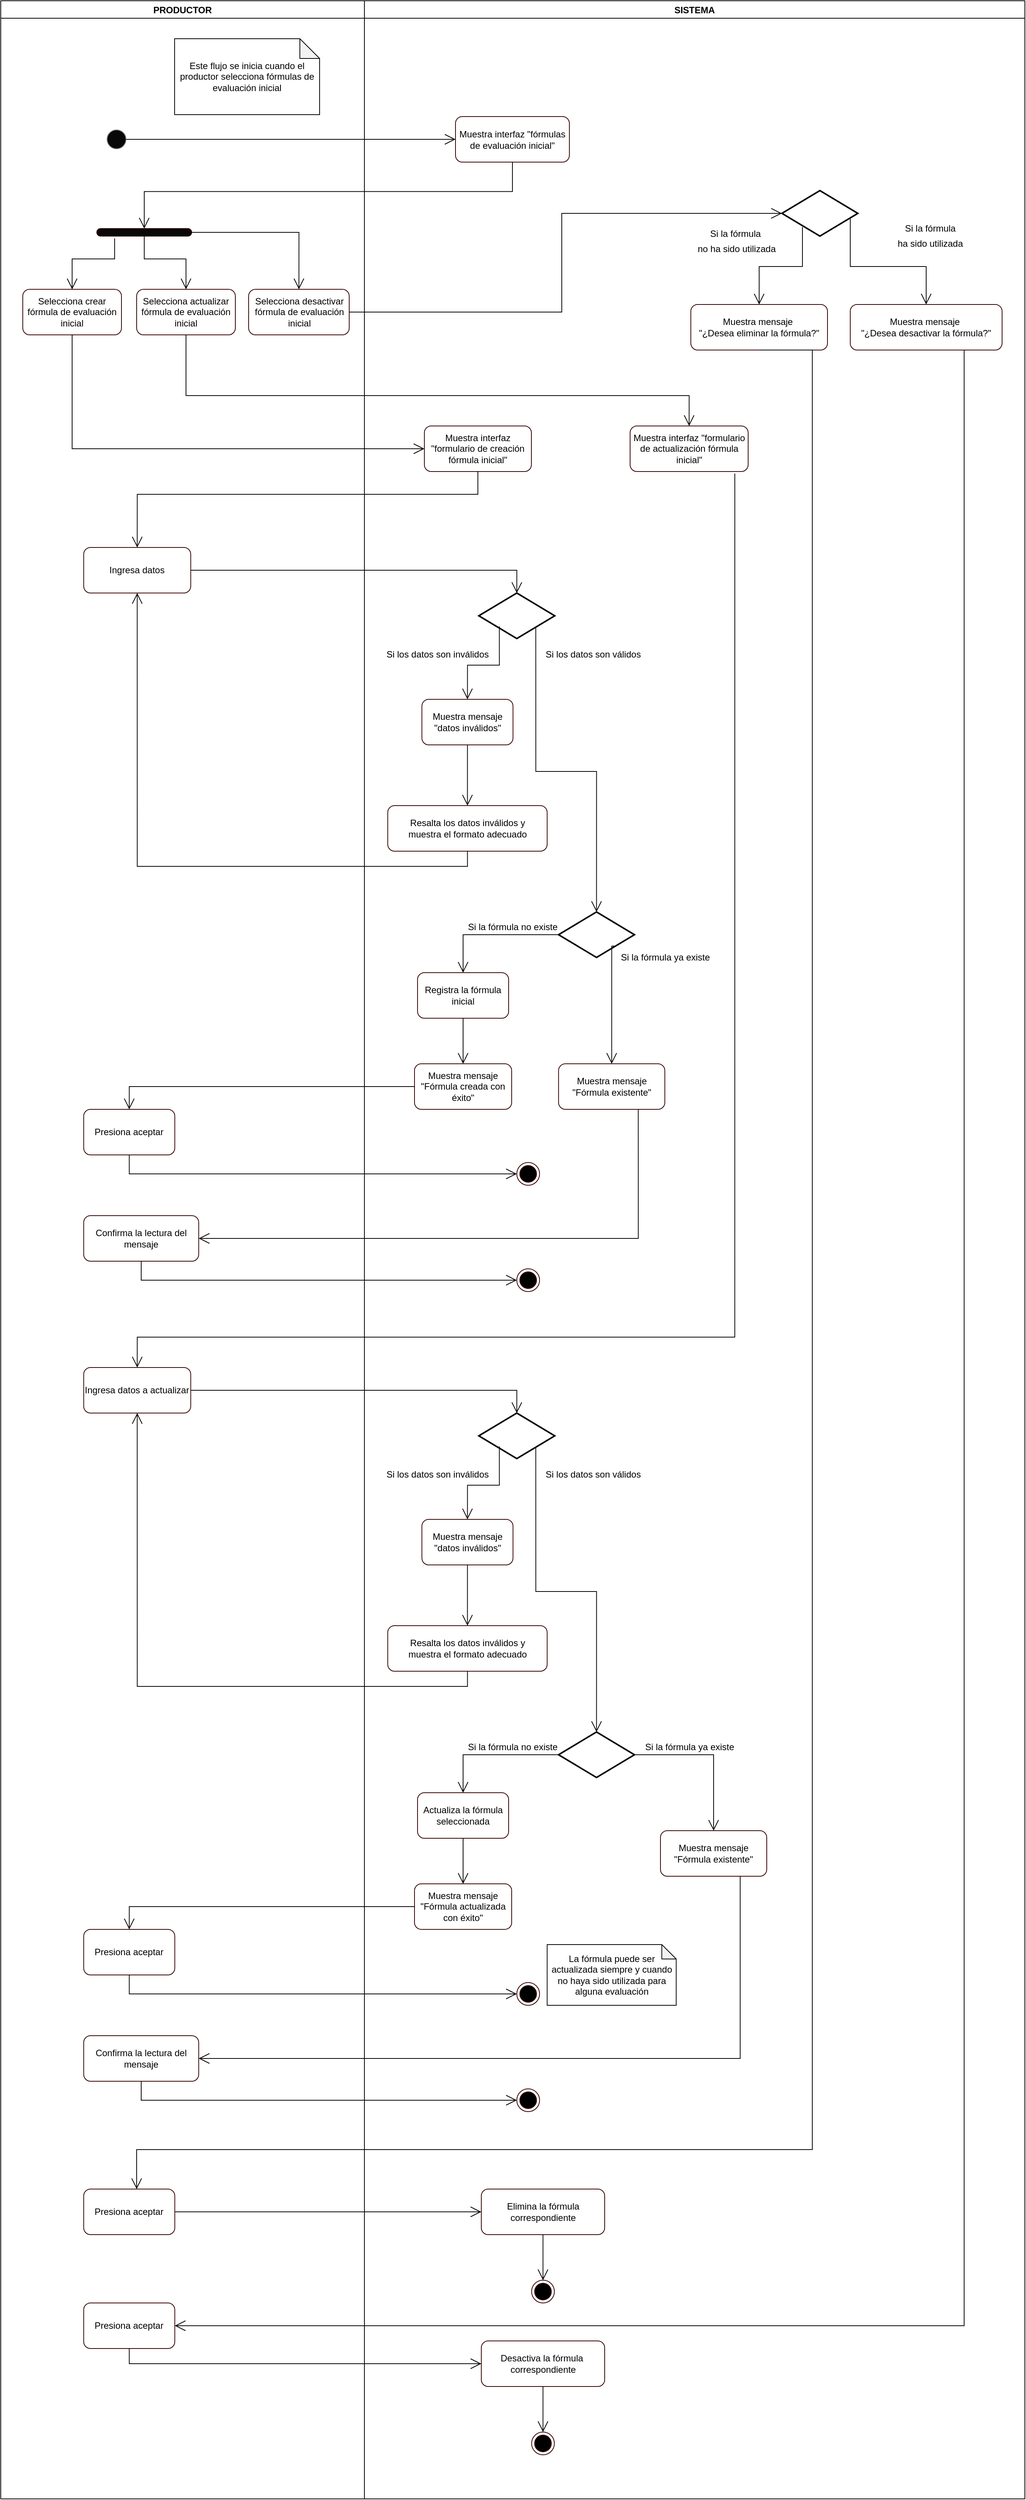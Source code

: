 <mxfile version="13.2.1" type="device"><diagram id="usdjyMedl2LyT0kTP7rD" name="Page-1"><mxGraphModel dx="868" dy="11003" grid="1" gridSize="10" guides="1" tooltips="1" connect="1" arrows="1" fold="1" page="1" pageScale="1" pageWidth="827" pageHeight="1169" math="0" shadow="0"><root><mxCell id="0"/><mxCell id="1" parent="0"/><mxCell id="cfUANLPs1cfpUvms5ylp-100" value="PRODUCTOR" style="swimlane;gradientColor=none;" parent="1" vertex="1"><mxGeometry x="41" y="-10480" width="479" height="3290" as="geometry"/></mxCell><mxCell id="cfUANLPs1cfpUvms5ylp-101" value="" style="ellipse;whiteSpace=wrap;html=1;aspect=fixed;strokeColor=#919191;fillColor=#080808;gradientColor=none;" parent="cfUANLPs1cfpUvms5ylp-100" vertex="1"><mxGeometry x="140" y="170" width="25" height="25" as="geometry"/></mxCell><mxCell id="cfUANLPs1cfpUvms5ylp-102" value="Este flujo se inicia cuando el productor selecciona fórmulas de evaluación inicial" style="shape=note;whiteSpace=wrap;html=1;backgroundOutline=1;darkOpacity=0.05;size=26;" parent="cfUANLPs1cfpUvms5ylp-100" vertex="1"><mxGeometry x="229" y="50" width="191" height="100" as="geometry"/></mxCell><mxCell id="cfUANLPs1cfpUvms5ylp-103" value="" style="group" parent="cfUANLPs1cfpUvms5ylp-100" vertex="1" connectable="0"><mxGeometry x="29" y="300" width="430" height="270" as="geometry"/></mxCell><mxCell id="cfUANLPs1cfpUvms5ylp-104" value="" style="group" parent="cfUANLPs1cfpUvms5ylp-103" vertex="1" connectable="0"><mxGeometry width="430" height="140" as="geometry"/></mxCell><mxCell id="cfUANLPs1cfpUvms5ylp-105" value="" style="rounded=1;whiteSpace=wrap;html=1;strokeColor=#330000;fillColor=#080808;gradientColor=none;arcSize=50;" parent="cfUANLPs1cfpUvms5ylp-104" vertex="1"><mxGeometry x="97.5" width="125" height="10" as="geometry"/></mxCell><mxCell id="cfUANLPs1cfpUvms5ylp-106" style="edgeStyle=orthogonalEdgeStyle;rounded=0;orthogonalLoop=1;jettySize=auto;html=1;exitX=0.5;exitY=0;exitDx=0;exitDy=0;entryX=0.188;entryY=1.3;entryDx=0;entryDy=0;entryPerimeter=0;startArrow=open;startFill=0;startSize=12;endArrow=none;endFill=0;endSize=12;targetPerimeterSpacing=0;" parent="cfUANLPs1cfpUvms5ylp-104" source="cfUANLPs1cfpUvms5ylp-107" target="cfUANLPs1cfpUvms5ylp-105" edge="1"><mxGeometry relative="1" as="geometry"/></mxCell><mxCell id="cfUANLPs1cfpUvms5ylp-107" value="Selecciona crear fórmula de evaluación inicial" style="rounded=1;whiteSpace=wrap;html=1;strokeColor=#330000;fillColor=#FFFFFF;gradientColor=none;" parent="cfUANLPs1cfpUvms5ylp-104" vertex="1"><mxGeometry y="80" width="130" height="60" as="geometry"/></mxCell><mxCell id="cfUANLPs1cfpUvms5ylp-108" style="edgeStyle=orthogonalEdgeStyle;rounded=0;orthogonalLoop=1;jettySize=auto;html=1;exitX=0.5;exitY=0;exitDx=0;exitDy=0;entryX=0.5;entryY=1;entryDx=0;entryDy=0;startArrow=open;startFill=0;startSize=12;endArrow=none;endFill=0;endSize=12;targetPerimeterSpacing=0;" parent="cfUANLPs1cfpUvms5ylp-104" source="cfUANLPs1cfpUvms5ylp-109" target="cfUANLPs1cfpUvms5ylp-105" edge="1"><mxGeometry relative="1" as="geometry"/></mxCell><mxCell id="cfUANLPs1cfpUvms5ylp-109" value="Selecciona actualizar fórmula de evaluación inicial" style="rounded=1;whiteSpace=wrap;html=1;strokeColor=#330000;fillColor=#FFFFFF;gradientColor=none;" parent="cfUANLPs1cfpUvms5ylp-104" vertex="1"><mxGeometry x="150" y="80" width="130" height="60" as="geometry"/></mxCell><mxCell id="cfUANLPs1cfpUvms5ylp-110" style="edgeStyle=orthogonalEdgeStyle;rounded=0;orthogonalLoop=1;jettySize=auto;html=1;exitX=0.5;exitY=0;exitDx=0;exitDy=0;entryX=1;entryY=0.5;entryDx=0;entryDy=0;startArrow=open;startFill=0;startSize=12;endArrow=none;endFill=0;endSize=12;targetPerimeterSpacing=0;" parent="cfUANLPs1cfpUvms5ylp-104" source="cfUANLPs1cfpUvms5ylp-111" target="cfUANLPs1cfpUvms5ylp-105" edge="1"><mxGeometry relative="1" as="geometry"/></mxCell><mxCell id="cfUANLPs1cfpUvms5ylp-111" value="Selecciona desactivar fórmula de evaluación inicial" style="rounded=1;whiteSpace=wrap;html=1;strokeColor=#330000;fillColor=#FFFFFF;gradientColor=none;" parent="cfUANLPs1cfpUvms5ylp-104" vertex="1"><mxGeometry x="297.5" y="80" width="132.5" height="60" as="geometry"/></mxCell><mxCell id="cfUANLPs1cfpUvms5ylp-115" value="Ingresa datos" style="rounded=1;whiteSpace=wrap;html=1;strokeColor=#330000;fillColor=#FFFFFF;gradientColor=none;" parent="cfUANLPs1cfpUvms5ylp-100" vertex="1"><mxGeometry x="109.25" y="720" width="141" height="60" as="geometry"/></mxCell><mxCell id="nrQBtxznXxwiQzTvdYJx-7" value="Ingresa datos a actualizar" style="rounded=1;whiteSpace=wrap;html=1;strokeColor=#330000;fillColor=#FFFFFF;gradientColor=none;" vertex="1" parent="cfUANLPs1cfpUvms5ylp-100"><mxGeometry x="109.25" y="1800" width="141" height="60" as="geometry"/></mxCell><mxCell id="nrQBtxznXxwiQzTvdYJx-8" value="" style="group" vertex="1" connectable="0" parent="cfUANLPs1cfpUvms5ylp-100"><mxGeometry x="499.75" y="1860" width="470" height="340" as="geometry"/></mxCell><mxCell id="nrQBtxznXxwiQzTvdYJx-9" value="" style="strokeWidth=2;html=1;shape=mxgraph.flowchart.decision;whiteSpace=wrap;fillColor=#FFFFFF;gradientColor=none;" vertex="1" parent="nrQBtxznXxwiQzTvdYJx-8"><mxGeometry x="130" width="100" height="60" as="geometry"/></mxCell><mxCell id="nrQBtxznXxwiQzTvdYJx-10" style="edgeStyle=orthogonalEdgeStyle;rounded=0;orthogonalLoop=1;jettySize=auto;html=1;exitX=0.5;exitY=0;exitDx=0;exitDy=0;entryX=0.27;entryY=0.733;entryDx=0;entryDy=0;entryPerimeter=0;startArrow=open;startFill=0;startSize=12;endArrow=none;endFill=0;endSize=12;targetPerimeterSpacing=0;" edge="1" parent="nrQBtxznXxwiQzTvdYJx-8" source="nrQBtxznXxwiQzTvdYJx-11" target="nrQBtxznXxwiQzTvdYJx-9"><mxGeometry relative="1" as="geometry"/></mxCell><mxCell id="nrQBtxznXxwiQzTvdYJx-11" value="Muestra mensaje &quot;datos inválidos&quot;" style="rounded=1;whiteSpace=wrap;html=1;strokeColor=#330000;fillColor=#FFFFFF;gradientColor=none;" vertex="1" parent="nrQBtxznXxwiQzTvdYJx-8"><mxGeometry x="55" y="140" width="120" height="60" as="geometry"/></mxCell><mxCell id="nrQBtxznXxwiQzTvdYJx-12" value="Si los datos son válidos" style="text;html=1;align=center;verticalAlign=middle;resizable=0;points=[];autosize=1;" vertex="1" parent="nrQBtxznXxwiQzTvdYJx-8"><mxGeometry x="210" y="71" width="140" height="20" as="geometry"/></mxCell><mxCell id="nrQBtxznXxwiQzTvdYJx-13" value="Si los datos son inválidos" style="text;html=1;align=center;verticalAlign=middle;resizable=0;points=[];autosize=1;" vertex="1" parent="nrQBtxznXxwiQzTvdYJx-8"><mxGeometry y="71" width="150" height="20" as="geometry"/></mxCell><mxCell id="nrQBtxznXxwiQzTvdYJx-14" style="edgeStyle=orthogonalEdgeStyle;rounded=0;orthogonalLoop=1;jettySize=auto;html=1;exitX=0.5;exitY=0;exitDx=0;exitDy=0;entryX=0.5;entryY=1;entryDx=0;entryDy=0;startArrow=open;startFill=0;startSize=12;endArrow=none;endFill=0;endSize=12;targetPerimeterSpacing=0;" edge="1" parent="nrQBtxznXxwiQzTvdYJx-8" source="nrQBtxznXxwiQzTvdYJx-15" target="nrQBtxznXxwiQzTvdYJx-11"><mxGeometry relative="1" as="geometry"/></mxCell><mxCell id="nrQBtxznXxwiQzTvdYJx-15" value="Resalta los datos inválidos y&lt;br/&gt;muestra el formato adecuado" style="rounded=1;whiteSpace=wrap;html=1;strokeColor=#330000;fillColor=#FFFFFF;gradientColor=none;" vertex="1" parent="nrQBtxznXxwiQzTvdYJx-8"><mxGeometry x="10" y="280" width="210" height="60" as="geometry"/></mxCell><mxCell id="nrQBtxznXxwiQzTvdYJx-16" value="" style="strokeWidth=2;html=1;shape=mxgraph.flowchart.decision;whiteSpace=wrap;fillColor=#FFFFFF;gradientColor=none;" vertex="1" parent="cfUANLPs1cfpUvms5ylp-100"><mxGeometry x="734.75" y="2280" width="100" height="60" as="geometry"/></mxCell><mxCell id="nrQBtxznXxwiQzTvdYJx-17" style="edgeStyle=orthogonalEdgeStyle;rounded=0;orthogonalLoop=1;jettySize=auto;html=1;entryX=0;entryY=0.5;entryDx=0;entryDy=0;entryPerimeter=0;startArrow=open;startFill=0;startSize=12;endArrow=none;endFill=0;endSize=12;targetPerimeterSpacing=0;exitX=0.5;exitY=0;exitDx=0;exitDy=0;" edge="1" parent="cfUANLPs1cfpUvms5ylp-100" source="nrQBtxznXxwiQzTvdYJx-24" target="nrQBtxznXxwiQzTvdYJx-16"><mxGeometry relative="1" as="geometry"><Array as="points"><mxPoint x="609" y="2310"/></Array><mxPoint x="80" y="12840" as="sourcePoint"/></mxGeometry></mxCell><mxCell id="nrQBtxznXxwiQzTvdYJx-18" value="Muestra mensaje &quot;Fórmula actualizada con éxito&quot;" style="rounded=1;whiteSpace=wrap;html=1;strokeColor=#330000;fillColor=#FFFFFF;gradientColor=none;" vertex="1" parent="cfUANLPs1cfpUvms5ylp-100"><mxGeometry x="545" y="2480" width="128" height="60" as="geometry"/></mxCell><mxCell id="nrQBtxznXxwiQzTvdYJx-22" value="Si la fórmula no existe" style="text;html=1;align=center;verticalAlign=middle;resizable=0;points=[];autosize=1;" vertex="1" parent="cfUANLPs1cfpUvms5ylp-100"><mxGeometry x="609" y="2290" width="130" height="20" as="geometry"/></mxCell><mxCell id="nrQBtxznXxwiQzTvdYJx-23" style="edgeStyle=orthogonalEdgeStyle;rounded=0;orthogonalLoop=1;jettySize=auto;html=1;exitX=0.5;exitY=0;exitDx=0;exitDy=0;entryX=0.75;entryY=0.75;entryDx=0;entryDy=0;entryPerimeter=0;startArrow=open;startFill=0;startSize=12;endArrow=none;endFill=0;endSize=12;targetPerimeterSpacing=0;exitPerimeter=0;" edge="1" parent="cfUANLPs1cfpUvms5ylp-100" source="nrQBtxznXxwiQzTvdYJx-16" target="nrQBtxznXxwiQzTvdYJx-9"><mxGeometry relative="1" as="geometry"><mxPoint x="299.75" y="12480" as="sourcePoint"/></mxGeometry></mxCell><mxCell id="nrQBtxznXxwiQzTvdYJx-24" value="Actualiza la fórmula seleccionada" style="rounded=1;whiteSpace=wrap;html=1;strokeColor=#330000;fillColor=#FFFFFF;gradientColor=none;" vertex="1" parent="cfUANLPs1cfpUvms5ylp-100"><mxGeometry x="549" y="2360" width="120" height="60" as="geometry"/></mxCell><mxCell id="nrQBtxznXxwiQzTvdYJx-25" style="edgeStyle=orthogonalEdgeStyle;rounded=0;orthogonalLoop=1;jettySize=auto;html=1;entryX=0.5;entryY=1;entryDx=0;entryDy=0;startArrow=open;startFill=0;startSize=12;endArrow=none;endFill=0;endSize=12;targetPerimeterSpacing=0;exitX=0.5;exitY=0;exitDx=0;exitDy=0;" edge="1" parent="cfUANLPs1cfpUvms5ylp-100" source="nrQBtxznXxwiQzTvdYJx-18" target="nrQBtxznXxwiQzTvdYJx-24"><mxGeometry relative="1" as="geometry"><Array as="points"><mxPoint x="609" y="2480"/></Array><mxPoint x="99" y="12850" as="sourcePoint"/><mxPoint x="224.75" y="12800" as="targetPoint"/></mxGeometry></mxCell><mxCell id="nrQBtxznXxwiQzTvdYJx-26" style="edgeStyle=orthogonalEdgeStyle;rounded=0;orthogonalLoop=1;jettySize=auto;html=1;exitX=1;exitY=0.5;exitDx=0;exitDy=0;endArrow=open;endFill=0;endSize=12;entryX=0.5;entryY=0;entryDx=0;entryDy=0;entryPerimeter=0;" edge="1" parent="cfUANLPs1cfpUvms5ylp-100" source="nrQBtxznXxwiQzTvdYJx-7" target="nrQBtxznXxwiQzTvdYJx-9"><mxGeometry relative="1" as="geometry"><mxPoint x="649.75" y="1641" as="targetPoint"/></mxGeometry></mxCell><mxCell id="nrQBtxznXxwiQzTvdYJx-27" style="edgeStyle=orthogonalEdgeStyle;rounded=0;orthogonalLoop=1;jettySize=auto;html=1;exitX=0.5;exitY=1;exitDx=0;exitDy=0;entryX=0.5;entryY=1;entryDx=0;entryDy=0;endArrow=open;endFill=0;endSize=12;" edge="1" parent="cfUANLPs1cfpUvms5ylp-100" source="nrQBtxznXxwiQzTvdYJx-15" target="nrQBtxznXxwiQzTvdYJx-7"><mxGeometry relative="1" as="geometry"><mxPoint x="250.25" y="2000" as="targetPoint"/></mxGeometry></mxCell><mxCell id="nrQBtxznXxwiQzTvdYJx-28" value="Presiona aceptar" style="rounded=1;whiteSpace=wrap;html=1;strokeColor=#330000;fillColor=#FFFFFF;gradientColor=none;" vertex="1" parent="cfUANLPs1cfpUvms5ylp-100"><mxGeometry x="109.25" y="2540" width="120" height="60" as="geometry"/></mxCell><mxCell id="nrQBtxznXxwiQzTvdYJx-29" value="Confirma la lectura del&lt;br/&gt;mensaje&lt;br/&gt;" style="rounded=1;whiteSpace=wrap;html=1;strokeColor=#330000;fillColor=#FFFFFF;gradientColor=none;" vertex="1" parent="cfUANLPs1cfpUvms5ylp-100"><mxGeometry x="109.25" y="2680" width="151.5" height="60" as="geometry"/></mxCell><mxCell id="nrQBtxznXxwiQzTvdYJx-30" value="" style="ellipse;html=1;shape=endState;fillColor=#000000;strokeColor=#330000;" vertex="1" parent="cfUANLPs1cfpUvms5ylp-100"><mxGeometry x="679.75" y="2750" width="30" height="30" as="geometry"/></mxCell><mxCell id="nrQBtxznXxwiQzTvdYJx-31" style="edgeStyle=orthogonalEdgeStyle;rounded=0;orthogonalLoop=1;jettySize=auto;html=1;exitX=0.5;exitY=1;exitDx=0;exitDy=0;entryX=0;entryY=0.5;entryDx=0;entryDy=0;endArrow=open;endFill=0;endSize=12;" edge="1" parent="cfUANLPs1cfpUvms5ylp-100" source="nrQBtxznXxwiQzTvdYJx-29" target="nrQBtxznXxwiQzTvdYJx-30"><mxGeometry relative="1" as="geometry"/></mxCell><mxCell id="nrQBtxznXxwiQzTvdYJx-32" value="" style="ellipse;html=1;shape=endState;fillColor=#000000;strokeColor=#330000;" vertex="1" parent="cfUANLPs1cfpUvms5ylp-100"><mxGeometry x="679.75" y="2610" width="30" height="30" as="geometry"/></mxCell><mxCell id="nrQBtxznXxwiQzTvdYJx-33" style="edgeStyle=orthogonalEdgeStyle;rounded=0;orthogonalLoop=1;jettySize=auto;html=1;exitX=0.5;exitY=1;exitDx=0;exitDy=0;entryX=0;entryY=0.5;entryDx=0;entryDy=0;endArrow=open;endFill=0;endSize=12;" edge="1" parent="cfUANLPs1cfpUvms5ylp-100" source="nrQBtxznXxwiQzTvdYJx-28" target="nrQBtxznXxwiQzTvdYJx-32"><mxGeometry relative="1" as="geometry"/></mxCell><mxCell id="nrQBtxznXxwiQzTvdYJx-34" style="edgeStyle=orthogonalEdgeStyle;rounded=0;orthogonalLoop=1;jettySize=auto;html=1;exitX=0.5;exitY=0;exitDx=0;exitDy=0;entryX=0;entryY=0.5;entryDx=0;entryDy=0;startArrow=open;startFill=0;startSize=12;endArrow=none;endFill=0;endSize=12;targetPerimeterSpacing=0;" edge="1" parent="cfUANLPs1cfpUvms5ylp-100" source="nrQBtxznXxwiQzTvdYJx-28" target="nrQBtxznXxwiQzTvdYJx-18"><mxGeometry relative="1" as="geometry"><Array as="points"><mxPoint x="169.75" y="2510"/></Array><mxPoint x="609.75" y="2490" as="sourcePoint"/><mxPoint x="771.75" y="2333.98" as="targetPoint"/></mxGeometry></mxCell><mxCell id="cfUANLPs1cfpUvms5ylp-116" value="Presiona aceptar" style="rounded=1;whiteSpace=wrap;html=1;strokeColor=#330000;fillColor=#FFFFFF;gradientColor=none;" parent="cfUANLPs1cfpUvms5ylp-100" vertex="1"><mxGeometry x="109.25" y="2882" width="120" height="60" as="geometry"/></mxCell><mxCell id="cfUANLPs1cfpUvms5ylp-117" value="Presiona aceptar" style="rounded=1;whiteSpace=wrap;html=1;strokeColor=#330000;fillColor=#FFFFFF;gradientColor=none;" parent="cfUANLPs1cfpUvms5ylp-100" vertex="1"><mxGeometry x="109.25" y="3032" width="120" height="60" as="geometry"/></mxCell><mxCell id="cfUANLPs1cfpUvms5ylp-143" value="" style="group" parent="cfUANLPs1cfpUvms5ylp-100" vertex="1" connectable="0"><mxGeometry x="633" y="2882" width="162.5" height="150" as="geometry"/></mxCell><mxCell id="cfUANLPs1cfpUvms5ylp-144" value="Elimina la fórmula&lt;br&gt;correspondiente" style="rounded=1;whiteSpace=wrap;html=1;strokeColor=#330000;fillColor=#FFFFFF;gradientColor=none;" parent="cfUANLPs1cfpUvms5ylp-143" vertex="1"><mxGeometry width="162.5" height="60" as="geometry"/></mxCell><mxCell id="cfUANLPs1cfpUvms5ylp-145" style="edgeStyle=orthogonalEdgeStyle;rounded=0;orthogonalLoop=1;jettySize=auto;html=1;exitX=0.5;exitY=0;exitDx=0;exitDy=0;entryX=0.5;entryY=1;entryDx=0;entryDy=0;startArrow=open;startFill=0;startSize=12;endArrow=none;endFill=0;endSize=12;targetPerimeterSpacing=0;" parent="cfUANLPs1cfpUvms5ylp-143" source="cfUANLPs1cfpUvms5ylp-146" target="cfUANLPs1cfpUvms5ylp-144" edge="1"><mxGeometry relative="1" as="geometry"/></mxCell><mxCell id="cfUANLPs1cfpUvms5ylp-146" value="" style="ellipse;html=1;shape=endState;fillColor=#000000;strokeColor=#330000;" parent="cfUANLPs1cfpUvms5ylp-143" vertex="1"><mxGeometry x="66.25" y="120" width="30" height="30" as="geometry"/></mxCell><mxCell id="5D_4dSemhwL5br0UfP2q-5" value="" style="group" parent="cfUANLPs1cfpUvms5ylp-100" vertex="1" connectable="0"><mxGeometry x="633" y="3082" width="162.5" height="150" as="geometry"/></mxCell><mxCell id="5D_4dSemhwL5br0UfP2q-6" value="Desactiva la fórmula&amp;nbsp;&lt;br&gt;correspondiente" style="rounded=1;whiteSpace=wrap;html=1;strokeColor=#330000;fillColor=#FFFFFF;gradientColor=none;" parent="5D_4dSemhwL5br0UfP2q-5" vertex="1"><mxGeometry width="162.5" height="60" as="geometry"/></mxCell><mxCell id="5D_4dSemhwL5br0UfP2q-7" style="edgeStyle=orthogonalEdgeStyle;rounded=0;orthogonalLoop=1;jettySize=auto;html=1;exitX=0.5;exitY=0;exitDx=0;exitDy=0;entryX=0.5;entryY=1;entryDx=0;entryDy=0;startArrow=open;startFill=0;startSize=12;endArrow=none;endFill=0;endSize=12;targetPerimeterSpacing=0;" parent="5D_4dSemhwL5br0UfP2q-5" source="5D_4dSemhwL5br0UfP2q-8" target="5D_4dSemhwL5br0UfP2q-6" edge="1"><mxGeometry relative="1" as="geometry"/></mxCell><mxCell id="5D_4dSemhwL5br0UfP2q-8" value="" style="ellipse;html=1;shape=endState;fillColor=#000000;strokeColor=#330000;" parent="5D_4dSemhwL5br0UfP2q-5" vertex="1"><mxGeometry x="66.25" y="120" width="30" height="30" as="geometry"/></mxCell><mxCell id="cfUANLPs1cfpUvms5ylp-161" style="edgeStyle=orthogonalEdgeStyle;rounded=0;orthogonalLoop=1;jettySize=auto;html=1;exitX=1;exitY=0.5;exitDx=0;exitDy=0;entryX=0;entryY=0.5;entryDx=0;entryDy=0;endArrow=open;endFill=0;endSize=12;" parent="cfUANLPs1cfpUvms5ylp-100" source="cfUANLPs1cfpUvms5ylp-116" target="cfUANLPs1cfpUvms5ylp-144" edge="1"><mxGeometry relative="1" as="geometry"/></mxCell><mxCell id="cfUANLPs1cfpUvms5ylp-162" style="edgeStyle=orthogonalEdgeStyle;rounded=0;orthogonalLoop=1;jettySize=auto;html=1;exitX=0.5;exitY=1;exitDx=0;exitDy=0;entryX=0;entryY=0.5;entryDx=0;entryDy=0;endArrow=open;endFill=0;endSize=12;" parent="cfUANLPs1cfpUvms5ylp-100" source="cfUANLPs1cfpUvms5ylp-117" target="5D_4dSemhwL5br0UfP2q-6" edge="1"><mxGeometry relative="1" as="geometry"><mxPoint x="699.25" y="3135" as="targetPoint"/></mxGeometry></mxCell><mxCell id="cfUANLPs1cfpUvms5ylp-121" value="SISTEMA" style="swimlane;gradientColor=none;" parent="1" vertex="1"><mxGeometry x="520" y="-10480" width="870" height="3290" as="geometry"/></mxCell><mxCell id="cfUANLPs1cfpUvms5ylp-122" value="Muestra interfaz &quot;fórmulas de evaluación inicial&quot;" style="rounded=1;whiteSpace=wrap;html=1;strokeColor=#330000;fillColor=#FFFFFF;gradientColor=none;" parent="cfUANLPs1cfpUvms5ylp-121" vertex="1"><mxGeometry x="120" y="152.5" width="150" height="60" as="geometry"/></mxCell><mxCell id="cfUANLPs1cfpUvms5ylp-123" value="" style="group" parent="cfUANLPs1cfpUvms5ylp-121" vertex="1" connectable="0"><mxGeometry x="20.75" y="780" width="470" height="340" as="geometry"/></mxCell><mxCell id="cfUANLPs1cfpUvms5ylp-124" value="" style="strokeWidth=2;html=1;shape=mxgraph.flowchart.decision;whiteSpace=wrap;fillColor=#FFFFFF;gradientColor=none;" parent="cfUANLPs1cfpUvms5ylp-123" vertex="1"><mxGeometry x="130" width="100" height="60" as="geometry"/></mxCell><mxCell id="cfUANLPs1cfpUvms5ylp-125" style="edgeStyle=orthogonalEdgeStyle;rounded=0;orthogonalLoop=1;jettySize=auto;html=1;exitX=0.5;exitY=0;exitDx=0;exitDy=0;entryX=0.27;entryY=0.733;entryDx=0;entryDy=0;entryPerimeter=0;startArrow=open;startFill=0;startSize=12;endArrow=none;endFill=0;endSize=12;targetPerimeterSpacing=0;" parent="cfUANLPs1cfpUvms5ylp-123" source="cfUANLPs1cfpUvms5ylp-126" target="cfUANLPs1cfpUvms5ylp-124" edge="1"><mxGeometry relative="1" as="geometry"/></mxCell><mxCell id="cfUANLPs1cfpUvms5ylp-126" value="Muestra mensaje &quot;datos inválidos&quot;" style="rounded=1;whiteSpace=wrap;html=1;strokeColor=#330000;fillColor=#FFFFFF;gradientColor=none;" parent="cfUANLPs1cfpUvms5ylp-123" vertex="1"><mxGeometry x="55" y="140" width="120" height="60" as="geometry"/></mxCell><mxCell id="cfUANLPs1cfpUvms5ylp-129" value="Si los datos son válidos" style="text;html=1;align=center;verticalAlign=middle;resizable=0;points=[];autosize=1;" parent="cfUANLPs1cfpUvms5ylp-123" vertex="1"><mxGeometry x="210" y="71" width="140" height="20" as="geometry"/></mxCell><mxCell id="cfUANLPs1cfpUvms5ylp-130" value="Si los datos son inválidos" style="text;html=1;align=center;verticalAlign=middle;resizable=0;points=[];autosize=1;" parent="cfUANLPs1cfpUvms5ylp-123" vertex="1"><mxGeometry y="71" width="150" height="20" as="geometry"/></mxCell><mxCell id="cfUANLPs1cfpUvms5ylp-131" style="edgeStyle=orthogonalEdgeStyle;rounded=0;orthogonalLoop=1;jettySize=auto;html=1;exitX=0.5;exitY=0;exitDx=0;exitDy=0;entryX=0.5;entryY=1;entryDx=0;entryDy=0;startArrow=open;startFill=0;startSize=12;endArrow=none;endFill=0;endSize=12;targetPerimeterSpacing=0;" parent="cfUANLPs1cfpUvms5ylp-123" source="cfUANLPs1cfpUvms5ylp-132" target="cfUANLPs1cfpUvms5ylp-126" edge="1"><mxGeometry relative="1" as="geometry"/></mxCell><mxCell id="cfUANLPs1cfpUvms5ylp-132" value="Resalta los datos inválidos y&lt;br/&gt;muestra el formato adecuado" style="rounded=1;whiteSpace=wrap;html=1;strokeColor=#330000;fillColor=#FFFFFF;gradientColor=none;" parent="cfUANLPs1cfpUvms5ylp-123" vertex="1"><mxGeometry x="10" y="280" width="210" height="60" as="geometry"/></mxCell><mxCell id="cfUANLPs1cfpUvms5ylp-133" value="" style="group" parent="cfUANLPs1cfpUvms5ylp-121" vertex="1" connectable="0"><mxGeometry x="110" y="260" width="530" height="210" as="geometry"/></mxCell><mxCell id="cfUANLPs1cfpUvms5ylp-134" value="" style="strokeWidth=2;html=1;shape=mxgraph.flowchart.decision;whiteSpace=wrap;fillColor=#FFFFFF;gradientColor=none;" parent="cfUANLPs1cfpUvms5ylp-133" vertex="1"><mxGeometry x="440" y="-10" width="100" height="60" as="geometry"/></mxCell><mxCell id="cfUANLPs1cfpUvms5ylp-135" style="edgeStyle=orthogonalEdgeStyle;rounded=0;orthogonalLoop=1;jettySize=auto;html=1;exitX=0.5;exitY=0;exitDx=0;exitDy=0;entryX=0.27;entryY=0.8;entryDx=0;entryDy=0;entryPerimeter=0;startArrow=open;startFill=0;startSize=12;endArrow=none;endFill=0;endSize=12;targetPerimeterSpacing=0;" parent="cfUANLPs1cfpUvms5ylp-133" source="cfUANLPs1cfpUvms5ylp-136" target="cfUANLPs1cfpUvms5ylp-134" edge="1"><mxGeometry relative="1" as="geometry"/></mxCell><mxCell id="cfUANLPs1cfpUvms5ylp-136" value="Muestra mensaje&amp;nbsp;&lt;br&gt;&quot;¿Desea eliminar la fórmula?&quot;" style="rounded=1;whiteSpace=wrap;html=1;strokeColor=#330000;fillColor=#FFFFFF;gradientColor=none;" parent="cfUANLPs1cfpUvms5ylp-133" vertex="1"><mxGeometry x="320" y="140" width="180" height="60" as="geometry"/></mxCell><mxCell id="cfUANLPs1cfpUvms5ylp-137" style="edgeStyle=orthogonalEdgeStyle;rounded=0;orthogonalLoop=1;jettySize=auto;html=1;exitX=0.5;exitY=0;exitDx=0;exitDy=0;startArrow=open;startFill=0;startSize=12;endArrow=none;endFill=0;endSize=12;targetPerimeterSpacing=0;entryX=0.9;entryY=0.583;entryDx=0;entryDy=0;entryPerimeter=0;" parent="cfUANLPs1cfpUvms5ylp-133" source="cfUANLPs1cfpUvms5ylp-138" target="cfUANLPs1cfpUvms5ylp-134" edge="1"><mxGeometry relative="1" as="geometry"><mxPoint x="-460" y="5100" as="targetPoint"/></mxGeometry></mxCell><mxCell id="cfUANLPs1cfpUvms5ylp-138" value="Muestra mensaje&amp;nbsp;&lt;br&gt;&quot;¿Desea desactivar la fórmula?&quot;" style="rounded=1;whiteSpace=wrap;html=1;strokeColor=#330000;fillColor=#FFFFFF;gradientColor=none;" parent="cfUANLPs1cfpUvms5ylp-133" vertex="1"><mxGeometry x="530" y="140" width="200" height="60" as="geometry"/></mxCell><mxCell id="cfUANLPs1cfpUvms5ylp-139" value="Si la fórmula" style="text;html=1;align=center;verticalAlign=middle;resizable=0;points=[];autosize=1;" parent="cfUANLPs1cfpUvms5ylp-133" vertex="1"><mxGeometry x="595" y="30" width="80" height="20" as="geometry"/></mxCell><mxCell id="cfUANLPs1cfpUvms5ylp-140" value="Si la fórmula&amp;nbsp;" style="text;align=center;verticalAlign=middle;resizable=0;points=[];autosize=1;html=1;" parent="cfUANLPs1cfpUvms5ylp-133" vertex="1"><mxGeometry x="335" y="37" width="90" height="20" as="geometry"/></mxCell><mxCell id="cfUANLPs1cfpUvms5ylp-141" value="no ha sido utilizada" style="text;html=1;align=center;verticalAlign=middle;resizable=0;points=[];autosize=1;" parent="cfUANLPs1cfpUvms5ylp-133" vertex="1"><mxGeometry x="320" y="57" width="120" height="20" as="geometry"/></mxCell><mxCell id="cfUANLPs1cfpUvms5ylp-142" value="ha sido utilizada" style="text;html=1;align=center;verticalAlign=middle;resizable=0;points=[];autosize=1;" parent="cfUANLPs1cfpUvms5ylp-133" vertex="1"><mxGeometry x="585" y="50" width="100" height="20" as="geometry"/></mxCell><mxCell id="cfUANLPs1cfpUvms5ylp-171" value="Muestra interfaz &quot;formulario de creación fórmula inicial&quot;" style="rounded=1;whiteSpace=wrap;html=1;strokeColor=#330000;fillColor=#FFFFFF;gradientColor=none;" parent="cfUANLPs1cfpUvms5ylp-121" vertex="1"><mxGeometry x="79" y="560" width="141" height="60" as="geometry"/></mxCell><mxCell id="Lgc3CvdCNQ6As2DwKDG4-1" value="" style="strokeWidth=2;html=1;shape=mxgraph.flowchart.decision;whiteSpace=wrap;fillColor=#FFFFFF;gradientColor=none;" parent="cfUANLPs1cfpUvms5ylp-121" vertex="1"><mxGeometry x="255.75" y="1200" width="100" height="60" as="geometry"/></mxCell><mxCell id="Lgc3CvdCNQ6As2DwKDG4-2" style="edgeStyle=orthogonalEdgeStyle;rounded=0;orthogonalLoop=1;jettySize=auto;html=1;entryX=0;entryY=0.5;entryDx=0;entryDy=0;entryPerimeter=0;startArrow=open;startFill=0;startSize=12;endArrow=none;endFill=0;endSize=12;targetPerimeterSpacing=0;exitX=0.5;exitY=0;exitDx=0;exitDy=0;" parent="cfUANLPs1cfpUvms5ylp-121" source="nrQBtxznXxwiQzTvdYJx-1" target="Lgc3CvdCNQ6As2DwKDG4-1" edge="1"><mxGeometry relative="1" as="geometry"><Array as="points"><mxPoint x="130" y="1230"/></Array><mxPoint x="121" y="1280" as="sourcePoint"/></mxGeometry></mxCell><mxCell id="Lgc3CvdCNQ6As2DwKDG4-3" value="Muestra mensaje &quot;Fórmula creada con éxito&quot;" style="rounded=1;whiteSpace=wrap;html=1;strokeColor=#330000;fillColor=#FFFFFF;gradientColor=none;" parent="cfUANLPs1cfpUvms5ylp-121" vertex="1"><mxGeometry x="66" y="1400" width="128" height="60" as="geometry"/></mxCell><mxCell id="Lgc3CvdCNQ6As2DwKDG4-4" style="edgeStyle=orthogonalEdgeStyle;rounded=0;orthogonalLoop=1;jettySize=auto;html=1;exitX=0.5;exitY=0;exitDx=0;exitDy=0;entryX=0.75;entryY=0.75;entryDx=0;entryDy=0;entryPerimeter=0;startArrow=open;startFill=0;startSize=12;endArrow=none;endFill=0;endSize=12;targetPerimeterSpacing=0;" parent="cfUANLPs1cfpUvms5ylp-121" source="Lgc3CvdCNQ6As2DwKDG4-5" target="Lgc3CvdCNQ6As2DwKDG4-1" edge="1"><mxGeometry relative="1" as="geometry"><Array as="points"><mxPoint x="325.75" y="1245"/></Array></mxGeometry></mxCell><mxCell id="Lgc3CvdCNQ6As2DwKDG4-5" value="Muestra mensaje &quot;Fórmula existente&quot;" style="rounded=1;whiteSpace=wrap;html=1;strokeColor=#330000;fillColor=#FFFFFF;gradientColor=none;" parent="cfUANLPs1cfpUvms5ylp-121" vertex="1"><mxGeometry x="255.75" y="1400" width="140" height="60" as="geometry"/></mxCell><mxCell id="Lgc3CvdCNQ6As2DwKDG4-6" value="Si la fórmula ya existe" style="text;html=1;align=center;verticalAlign=middle;resizable=0;points=[];autosize=1;" parent="cfUANLPs1cfpUvms5ylp-121" vertex="1"><mxGeometry x="330.75" y="1250" width="130" height="20" as="geometry"/></mxCell><mxCell id="Lgc3CvdCNQ6As2DwKDG4-7" value="Si la fórmula no existe" style="text;html=1;align=center;verticalAlign=middle;resizable=0;points=[];autosize=1;" parent="cfUANLPs1cfpUvms5ylp-121" vertex="1"><mxGeometry x="130" y="1210" width="130" height="20" as="geometry"/></mxCell><mxCell id="cfUANLPs1cfpUvms5ylp-127" style="edgeStyle=orthogonalEdgeStyle;rounded=0;orthogonalLoop=1;jettySize=auto;html=1;exitX=0.5;exitY=0;exitDx=0;exitDy=0;entryX=0.75;entryY=0.75;entryDx=0;entryDy=0;entryPerimeter=0;startArrow=open;startFill=0;startSize=12;endArrow=none;endFill=0;endSize=12;targetPerimeterSpacing=0;exitPerimeter=0;" parent="cfUANLPs1cfpUvms5ylp-121" source="Lgc3CvdCNQ6As2DwKDG4-1" target="cfUANLPs1cfpUvms5ylp-124" edge="1"><mxGeometry relative="1" as="geometry"><mxPoint x="340.75" y="920" as="sourcePoint"/></mxGeometry></mxCell><mxCell id="nrQBtxznXxwiQzTvdYJx-1" value="Registra la fórmula inicial" style="rounded=1;whiteSpace=wrap;html=1;strokeColor=#330000;fillColor=#FFFFFF;gradientColor=none;" vertex="1" parent="cfUANLPs1cfpUvms5ylp-121"><mxGeometry x="70" y="1280" width="120" height="60" as="geometry"/></mxCell><mxCell id="nrQBtxznXxwiQzTvdYJx-3" style="edgeStyle=orthogonalEdgeStyle;rounded=0;orthogonalLoop=1;jettySize=auto;html=1;entryX=0.5;entryY=1;entryDx=0;entryDy=0;startArrow=open;startFill=0;startSize=12;endArrow=none;endFill=0;endSize=12;targetPerimeterSpacing=0;exitX=0.5;exitY=0;exitDx=0;exitDy=0;" edge="1" parent="cfUANLPs1cfpUvms5ylp-121" source="Lgc3CvdCNQ6As2DwKDG4-3" target="nrQBtxznXxwiQzTvdYJx-1"><mxGeometry relative="1" as="geometry"><Array as="points"><mxPoint x="130" y="1400"/></Array><mxPoint x="140" y="1290" as="sourcePoint"/><mxPoint x="265.75" y="1240" as="targetPoint"/></mxGeometry></mxCell><mxCell id="nrQBtxznXxwiQzTvdYJx-6" value="Muestra interfaz &quot;formulario de actualización fórmula inicial&quot;" style="rounded=1;whiteSpace=wrap;html=1;strokeColor=#330000;fillColor=#FFFFFF;gradientColor=none;" vertex="1" parent="cfUANLPs1cfpUvms5ylp-121"><mxGeometry x="350" y="560" width="155.5" height="60" as="geometry"/></mxCell><mxCell id="nrQBtxznXxwiQzTvdYJx-21" value="Si la fórmula ya existe" style="text;html=1;align=center;verticalAlign=middle;resizable=0;points=[];autosize=1;" vertex="1" parent="cfUANLPs1cfpUvms5ylp-121"><mxGeometry x="362.75" y="2290" width="130" height="20" as="geometry"/></mxCell><mxCell id="nrQBtxznXxwiQzTvdYJx-20" value="Muestra mensaje &quot;Fórmula existente&quot;" style="rounded=1;whiteSpace=wrap;html=1;strokeColor=#330000;fillColor=#FFFFFF;gradientColor=none;" vertex="1" parent="cfUANLPs1cfpUvms5ylp-121"><mxGeometry x="390" y="2410" width="140" height="60" as="geometry"/></mxCell><mxCell id="nrQBtxznXxwiQzTvdYJx-37" value="La fórmula puede ser actualizada siempre y cuando no haya sido utilizada para alguna evaluación" style="shape=note;whiteSpace=wrap;html=1;backgroundOutline=1;darkOpacity=0.05;size=19;" vertex="1" parent="cfUANLPs1cfpUvms5ylp-121"><mxGeometry x="240.75" y="2560" width="170" height="80" as="geometry"/></mxCell><mxCell id="cfUANLPs1cfpUvms5ylp-156" style="edgeStyle=orthogonalEdgeStyle;rounded=0;orthogonalLoop=1;jettySize=auto;html=1;exitX=1;exitY=0.5;exitDx=0;exitDy=0;entryX=0;entryY=0.5;entryDx=0;entryDy=0;endSize=12;endArrow=open;endFill=0;" parent="1" source="cfUANLPs1cfpUvms5ylp-101" target="cfUANLPs1cfpUvms5ylp-122" edge="1"><mxGeometry relative="1" as="geometry"/></mxCell><mxCell id="cfUANLPs1cfpUvms5ylp-157" style="edgeStyle=orthogonalEdgeStyle;rounded=0;orthogonalLoop=1;jettySize=auto;html=1;exitX=0.5;exitY=1;exitDx=0;exitDy=0;entryX=0.5;entryY=0;entryDx=0;entryDy=0;endArrow=open;endFill=0;endSize=12;" parent="1" source="cfUANLPs1cfpUvms5ylp-122" target="cfUANLPs1cfpUvms5ylp-105" edge="1"><mxGeometry relative="1" as="geometry"/></mxCell><mxCell id="cfUANLPs1cfpUvms5ylp-158" style="edgeStyle=orthogonalEdgeStyle;rounded=0;orthogonalLoop=1;jettySize=auto;html=1;exitX=1;exitY=0.5;exitDx=0;exitDy=0;endArrow=open;endFill=0;endSize=12;entryX=0.5;entryY=0;entryDx=0;entryDy=0;entryPerimeter=0;" parent="1" source="cfUANLPs1cfpUvms5ylp-115" target="cfUANLPs1cfpUvms5ylp-124" edge="1"><mxGeometry relative="1" as="geometry"><mxPoint x="690.75" y="-9919" as="targetPoint"/></mxGeometry></mxCell><mxCell id="cfUANLPs1cfpUvms5ylp-159" style="edgeStyle=orthogonalEdgeStyle;rounded=0;orthogonalLoop=1;jettySize=auto;html=1;exitX=0.5;exitY=1;exitDx=0;exitDy=0;entryX=0.5;entryY=1;entryDx=0;entryDy=0;endArrow=open;endFill=0;endSize=12;" parent="1" source="cfUANLPs1cfpUvms5ylp-132" target="cfUANLPs1cfpUvms5ylp-115" edge="1"><mxGeometry relative="1" as="geometry"><mxPoint x="291.25" y="-9560" as="targetPoint"/></mxGeometry></mxCell><mxCell id="cfUANLPs1cfpUvms5ylp-160" style="edgeStyle=orthogonalEdgeStyle;rounded=0;orthogonalLoop=1;jettySize=auto;html=1;exitX=1;exitY=0.5;exitDx=0;exitDy=0;entryX=0;entryY=0.5;entryDx=0;entryDy=0;entryPerimeter=0;endArrow=open;endFill=0;endSize=12;" parent="1" source="cfUANLPs1cfpUvms5ylp-111" target="cfUANLPs1cfpUvms5ylp-134" edge="1"><mxGeometry relative="1" as="geometry"/></mxCell><mxCell id="cfUANLPs1cfpUvms5ylp-167" style="edgeStyle=orthogonalEdgeStyle;rounded=0;orthogonalLoop=1;jettySize=auto;html=1;exitX=0.5;exitY=0;exitDx=0;exitDy=0;startArrow=open;startFill=0;startSize=12;endArrow=none;endFill=0;endSize=12;targetPerimeterSpacing=0;" parent="1" source="nrQBtxznXxwiQzTvdYJx-6" target="cfUANLPs1cfpUvms5ylp-109" edge="1"><mxGeometry relative="1" as="geometry"><mxPoint x="230" y="-9920" as="sourcePoint"/><Array as="points"><mxPoint x="948" y="-9960"/><mxPoint x="285" y="-9960"/></Array></mxGeometry></mxCell><mxCell id="cfUANLPs1cfpUvms5ylp-173" style="edgeStyle=orthogonalEdgeStyle;rounded=0;orthogonalLoop=1;jettySize=auto;html=1;exitX=0.5;exitY=1;exitDx=0;exitDy=0;entryX=0.5;entryY=0;entryDx=0;entryDy=0;startArrow=none;startFill=0;startSize=12;endArrow=open;endFill=0;endSize=12;targetPerimeterSpacing=0;" parent="1" source="cfUANLPs1cfpUvms5ylp-171" target="cfUANLPs1cfpUvms5ylp-115" edge="1"><mxGeometry relative="1" as="geometry"><Array as="points"><mxPoint x="669" y="-9830"/><mxPoint x="221" y="-9830"/></Array></mxGeometry></mxCell><mxCell id="cfUANLPs1cfpUvms5ylp-174" style="edgeStyle=orthogonalEdgeStyle;rounded=0;orthogonalLoop=1;jettySize=auto;html=1;exitX=0.5;exitY=1;exitDx=0;exitDy=0;entryX=0;entryY=0.5;entryDx=0;entryDy=0;startArrow=none;startFill=0;startSize=12;endArrow=open;endFill=0;endSize=12;targetPerimeterSpacing=0;" parent="1" source="cfUANLPs1cfpUvms5ylp-107" target="cfUANLPs1cfpUvms5ylp-171" edge="1"><mxGeometry relative="1" as="geometry"/></mxCell><mxCell id="Lgc3CvdCNQ6As2DwKDG4-11" value="Presiona aceptar" style="rounded=1;whiteSpace=wrap;html=1;strokeColor=#330000;fillColor=#FFFFFF;gradientColor=none;" parent="1" vertex="1"><mxGeometry x="150.25" y="-9020" width="120" height="60" as="geometry"/></mxCell><mxCell id="Lgc3CvdCNQ6As2DwKDG4-12" value="Confirma la lectura del&lt;br/&gt;mensaje&lt;br/&gt;" style="rounded=1;whiteSpace=wrap;html=1;strokeColor=#330000;fillColor=#FFFFFF;gradientColor=none;" parent="1" vertex="1"><mxGeometry x="150.25" y="-8880" width="151.5" height="60" as="geometry"/></mxCell><mxCell id="Lgc3CvdCNQ6As2DwKDG4-13" value="" style="ellipse;html=1;shape=endState;fillColor=#000000;strokeColor=#330000;" parent="1" vertex="1"><mxGeometry x="720.75" y="-8810" width="30" height="30" as="geometry"/></mxCell><mxCell id="Lgc3CvdCNQ6As2DwKDG4-14" style="edgeStyle=orthogonalEdgeStyle;rounded=0;orthogonalLoop=1;jettySize=auto;html=1;exitX=0.5;exitY=1;exitDx=0;exitDy=0;entryX=0;entryY=0.5;entryDx=0;entryDy=0;endArrow=open;endFill=0;endSize=12;" parent="1" source="Lgc3CvdCNQ6As2DwKDG4-12" target="Lgc3CvdCNQ6As2DwKDG4-13" edge="1"><mxGeometry relative="1" as="geometry"/></mxCell><mxCell id="Lgc3CvdCNQ6As2DwKDG4-15" value="" style="ellipse;html=1;shape=endState;fillColor=#000000;strokeColor=#330000;" parent="1" vertex="1"><mxGeometry x="720.75" y="-8950" width="30" height="30" as="geometry"/></mxCell><mxCell id="Lgc3CvdCNQ6As2DwKDG4-16" style="edgeStyle=orthogonalEdgeStyle;rounded=0;orthogonalLoop=1;jettySize=auto;html=1;exitX=0.5;exitY=1;exitDx=0;exitDy=0;entryX=0;entryY=0.5;entryDx=0;entryDy=0;endArrow=open;endFill=0;endSize=12;" parent="1" source="Lgc3CvdCNQ6As2DwKDG4-11" target="Lgc3CvdCNQ6As2DwKDG4-15" edge="1"><mxGeometry relative="1" as="geometry"/></mxCell><mxCell id="Lgc3CvdCNQ6As2DwKDG4-17" style="edgeStyle=orthogonalEdgeStyle;rounded=0;orthogonalLoop=1;jettySize=auto;html=1;exitX=0.5;exitY=0;exitDx=0;exitDy=0;entryX=0;entryY=0.5;entryDx=0;entryDy=0;startArrow=open;startFill=0;startSize=12;endArrow=none;endFill=0;endSize=12;targetPerimeterSpacing=0;" parent="1" source="Lgc3CvdCNQ6As2DwKDG4-11" target="Lgc3CvdCNQ6As2DwKDG4-3" edge="1"><mxGeometry relative="1" as="geometry"><Array as="points"><mxPoint x="210.75" y="-9050"/></Array><mxPoint x="650.75" y="-9070" as="sourcePoint"/><mxPoint x="812.75" y="-9226.02" as="targetPoint"/></mxGeometry></mxCell><mxCell id="Lgc3CvdCNQ6As2DwKDG4-18" style="edgeStyle=orthogonalEdgeStyle;rounded=0;orthogonalLoop=1;jettySize=auto;html=1;exitX=1;exitY=0.5;exitDx=0;exitDy=0;entryX=0.75;entryY=1;entryDx=0;entryDy=0;startArrow=open;startFill=0;startSize=12;endArrow=none;endFill=0;endSize=12;targetPerimeterSpacing=0;" parent="1" source="Lgc3CvdCNQ6As2DwKDG4-12" target="Lgc3CvdCNQ6As2DwKDG4-5" edge="1"><mxGeometry relative="1" as="geometry"><Array as="points"><mxPoint x="880.75" y="-8850"/></Array><mxPoint x="220.25" y="-9010" as="sourcePoint"/><mxPoint x="590.75" y="-9040" as="targetPoint"/></mxGeometry></mxCell><mxCell id="cfUANLPs1cfpUvms5ylp-166" style="edgeStyle=orthogonalEdgeStyle;rounded=0;orthogonalLoop=1;jettySize=auto;html=1;exitX=0.5;exitY=1;exitDx=0;exitDy=0;endArrow=open;endFill=0;endSize=12;" parent="1" source="cfUANLPs1cfpUvms5ylp-136" target="cfUANLPs1cfpUvms5ylp-116" edge="1"><mxGeometry relative="1" as="geometry"><Array as="points"><mxPoint x="1110" y="-10020"/><mxPoint x="1110" y="-7650"/><mxPoint x="220" y="-7650"/></Array></mxGeometry></mxCell><mxCell id="cfUANLPs1cfpUvms5ylp-165" style="edgeStyle=orthogonalEdgeStyle;rounded=0;orthogonalLoop=1;jettySize=auto;html=1;exitX=0.75;exitY=1;exitDx=0;exitDy=0;entryX=1;entryY=0.5;entryDx=0;entryDy=0;endArrow=open;endFill=0;endSize=12;" parent="1" source="cfUANLPs1cfpUvms5ylp-138" target="cfUANLPs1cfpUvms5ylp-117" edge="1"><mxGeometry relative="1" as="geometry"/></mxCell><mxCell id="nrQBtxznXxwiQzTvdYJx-36" style="edgeStyle=orthogonalEdgeStyle;rounded=0;orthogonalLoop=1;jettySize=auto;html=1;exitX=0.5;exitY=0;exitDx=0;exitDy=0;startArrow=open;startFill=0;startSize=12;endArrow=none;endFill=0;endSize=12;targetPerimeterSpacing=0;entryX=0.887;entryY=1.044;entryDx=0;entryDy=0;entryPerimeter=0;" edge="1" parent="1" source="nrQBtxznXxwiQzTvdYJx-7" target="nrQBtxznXxwiQzTvdYJx-6"><mxGeometry relative="1" as="geometry"><mxPoint x="957.75" y="-9910" as="sourcePoint"/><mxPoint x="295.0" y="-10030" as="targetPoint"/><Array as="points"><mxPoint x="221" y="-8720"/><mxPoint x="1008" y="-8720"/></Array></mxGeometry></mxCell><mxCell id="nrQBtxznXxwiQzTvdYJx-19" style="edgeStyle=orthogonalEdgeStyle;rounded=0;orthogonalLoop=1;jettySize=auto;html=1;exitX=0.5;exitY=0;exitDx=0;exitDy=0;entryX=1;entryY=0.5;entryDx=0;entryDy=0;entryPerimeter=0;startArrow=open;startFill=0;startSize=12;endArrow=none;endFill=0;endSize=12;targetPerimeterSpacing=0;" edge="1" parent="1" source="nrQBtxznXxwiQzTvdYJx-20" target="nrQBtxznXxwiQzTvdYJx-16"><mxGeometry relative="1" as="geometry"><Array as="points"><mxPoint x="980" y="-8170"/></Array></mxGeometry></mxCell><mxCell id="nrQBtxznXxwiQzTvdYJx-35" style="edgeStyle=orthogonalEdgeStyle;rounded=0;orthogonalLoop=1;jettySize=auto;html=1;exitX=1;exitY=0.5;exitDx=0;exitDy=0;entryX=0.75;entryY=1;entryDx=0;entryDy=0;startArrow=open;startFill=0;startSize=12;endArrow=none;endFill=0;endSize=12;targetPerimeterSpacing=0;" edge="1" parent="1" source="nrQBtxznXxwiQzTvdYJx-29" target="nrQBtxznXxwiQzTvdYJx-20"><mxGeometry relative="1" as="geometry"><Array as="points"><mxPoint x="1015" y="-7770"/></Array><mxPoint x="220.25" y="-7930" as="sourcePoint"/><mxPoint x="590.75" y="-7960" as="targetPoint"/></mxGeometry></mxCell></root></mxGraphModel></diagram></mxfile>